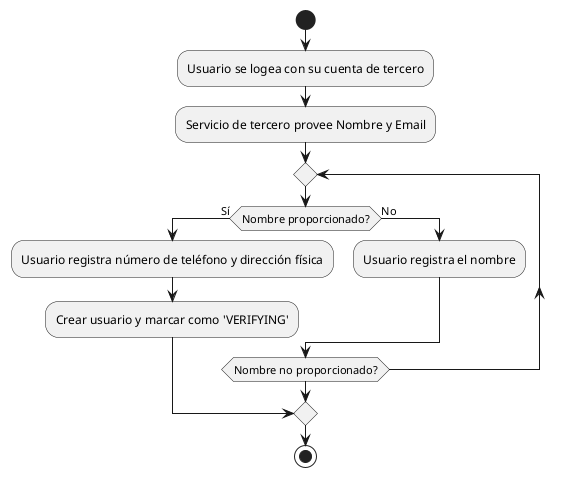 @startuml "Crear usuario con OpenID"
start

:Usuario se logea con su cuenta de tercero;

:Servicio de tercero provee Nombre y Email;

repeat
    if (Nombre proporcionado?) then (Sí)
        :Usuario registra número de teléfono y dirección física;
        :Crear usuario y marcar como 'VERIFYING';
        break
    else (No)
        :Usuario registra el nombre;
    endif
repeat while (Nombre no proporcionado?)

stop
@enduml
